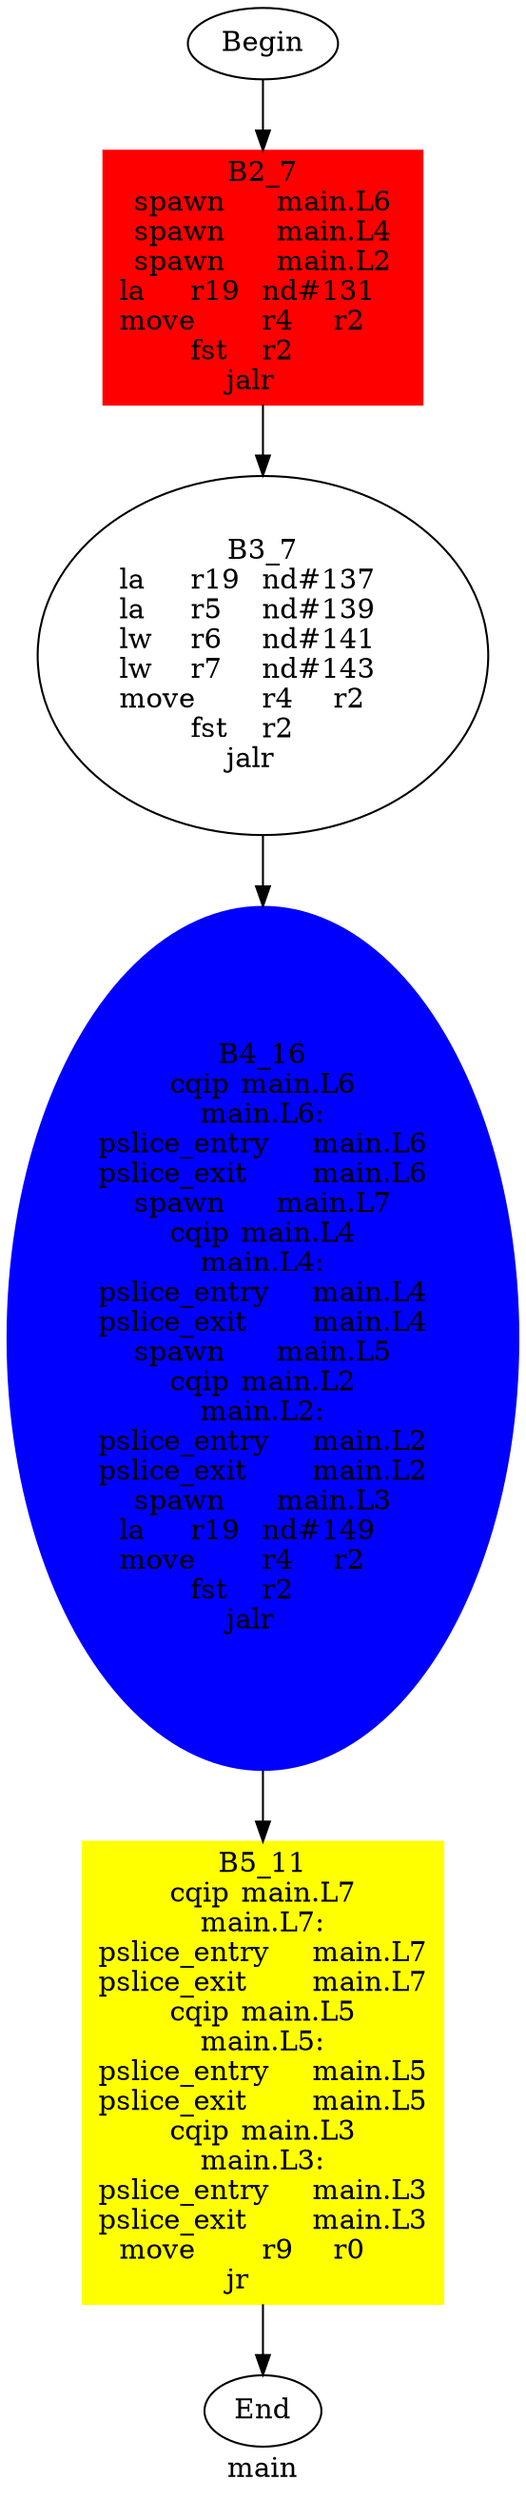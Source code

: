 digraph G{
	label = "main"	style = "dashed";
	color = purple;
	Node0 [label = "Begin"];
	Node0 -> {Node2 }
	Node1 [label = "End"];
	Node1 -> {}
	Node2 [label = "B2_7\nspawn	main.L6\nspawn	main.L4\nspawn	main.L2\nla	r19	nd#131	\nmove	r4	r2	\nfst	r2	\njalr	\n"];
	Node2 -> {Node3 }
	Node3 [label = "B3_7\nla	r19	nd#137	\nla	r5	nd#139	\nlw	r6	nd#141	\nlw	r7	nd#143	\nmove	r4	r2	\nfst	r2	\njalr	\n"];
	Node3 -> {Node4 }
	Node4 [label = "B4_16\ncqip	main.L6\nmain.L6:\npslice_entry	main.L6\npslice_exit	main.L6\nspawn	main.L7\ncqip	main.L4\nmain.L4:\npslice_entry	main.L4\npslice_exit	main.L4\nspawn	main.L5\ncqip	main.L2\nmain.L2:\npslice_entry	main.L2\npslice_exit	main.L2\nspawn	main.L3\nla	r19	nd#149	\nmove	r4	r2	\nfst	r2	\njalr	\n"];
	Node4 -> {Node5 }
	Node5 [label = "B5_11\ncqip	main.L7\nmain.L7:\npslice_entry	main.L7\npslice_exit	main.L7\ncqip	main.L5\nmain.L5:\npslice_entry	main.L5\npslice_exit	main.L5\ncqip	main.L3\nmain.L3:\npslice_entry	main.L3\npslice_exit	main.L3\nmove	r9	r0	\njr	\n"];
	Node5 -> {Node1 }
	Node2 [shape = box ,style=filled ,color=red];
	Node2 [shape = box ,style=filled ,color=red];
	Node2 [shape = box ,style=filled ,color=red];
	Node4 [shape = ellipse ,style=filled ,color=blue];
	Node4 [shape = ellipse ,style=filled ,color=blue];
	Node4 [shape = ellipse ,style=filled ,color=blue];
	Node5 [shape = polygon ,style=filled ,color=yellow];
	Node5 [shape = polygon ,style=filled ,color=yellow];
	Node5 [shape = polygon ,style=filled ,color=yellow];
}
